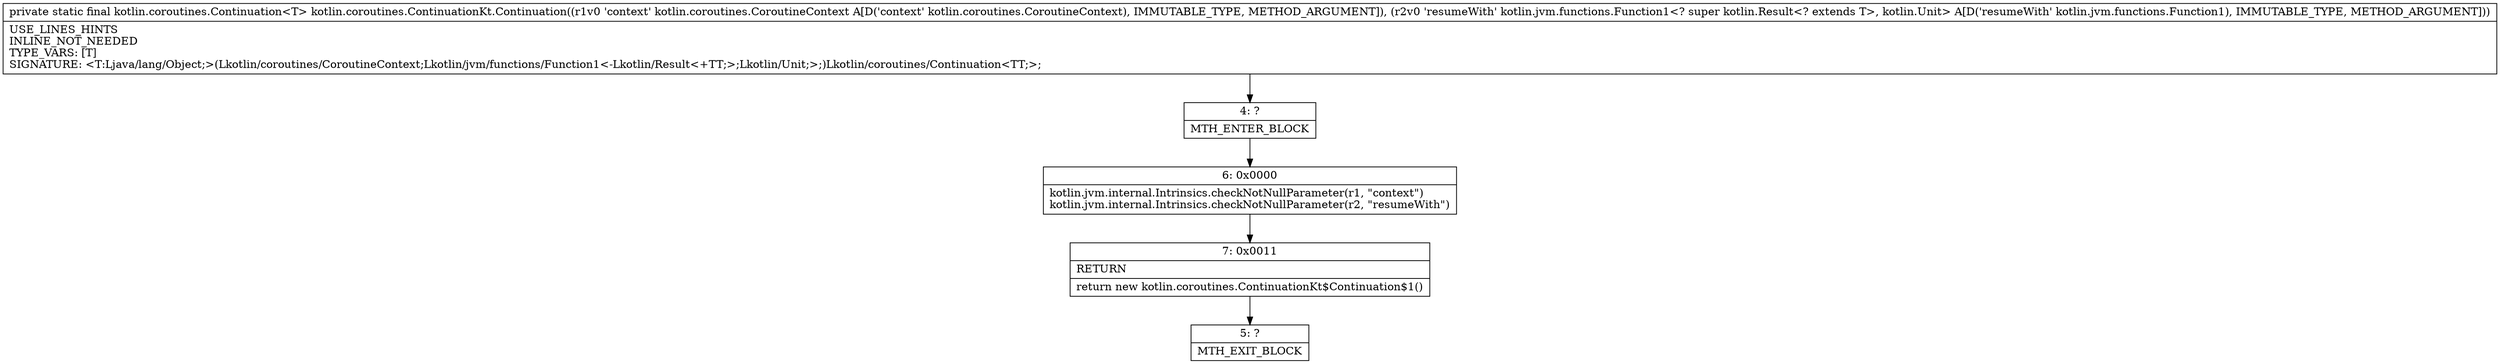 digraph "CFG forkotlin.coroutines.ContinuationKt.Continuation(Lkotlin\/coroutines\/CoroutineContext;Lkotlin\/jvm\/functions\/Function1;)Lkotlin\/coroutines\/Continuation;" {
Node_4 [shape=record,label="{4\:\ ?|MTH_ENTER_BLOCK\l}"];
Node_6 [shape=record,label="{6\:\ 0x0000|kotlin.jvm.internal.Intrinsics.checkNotNullParameter(r1, \"context\")\lkotlin.jvm.internal.Intrinsics.checkNotNullParameter(r2, \"resumeWith\")\l}"];
Node_7 [shape=record,label="{7\:\ 0x0011|RETURN\l|return new kotlin.coroutines.ContinuationKt$Continuation$1()\l}"];
Node_5 [shape=record,label="{5\:\ ?|MTH_EXIT_BLOCK\l}"];
MethodNode[shape=record,label="{private static final kotlin.coroutines.Continuation\<T\> kotlin.coroutines.ContinuationKt.Continuation((r1v0 'context' kotlin.coroutines.CoroutineContext A[D('context' kotlin.coroutines.CoroutineContext), IMMUTABLE_TYPE, METHOD_ARGUMENT]), (r2v0 'resumeWith' kotlin.jvm.functions.Function1\<? super kotlin.Result\<? extends T\>, kotlin.Unit\> A[D('resumeWith' kotlin.jvm.functions.Function1), IMMUTABLE_TYPE, METHOD_ARGUMENT]))  | USE_LINES_HINTS\lINLINE_NOT_NEEDED\lTYPE_VARS: [T]\lSIGNATURE: \<T:Ljava\/lang\/Object;\>(Lkotlin\/coroutines\/CoroutineContext;Lkotlin\/jvm\/functions\/Function1\<\-Lkotlin\/Result\<+TT;\>;Lkotlin\/Unit;\>;)Lkotlin\/coroutines\/Continuation\<TT;\>;\l}"];
MethodNode -> Node_4;Node_4 -> Node_6;
Node_6 -> Node_7;
Node_7 -> Node_5;
}

